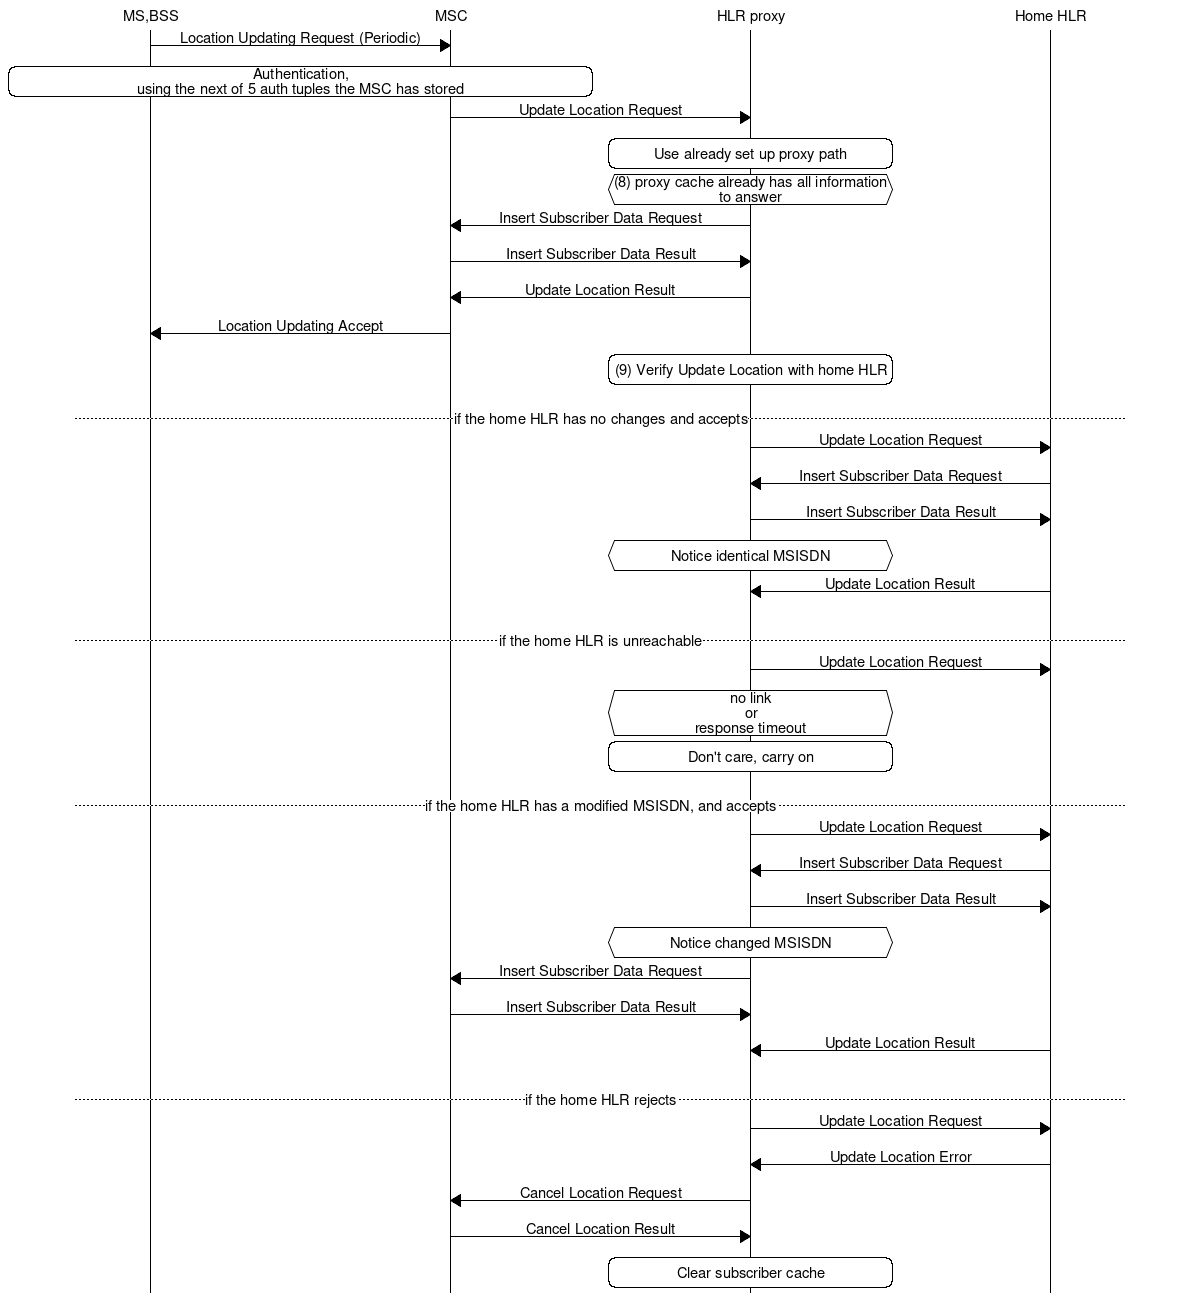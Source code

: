 msc {
  hscale="2";
  ms[label="MS,BSS"],__msc[label="MSC"],hlr[label="HLR proxy"],home[label="Home HLR"];

  ms => __msc [label="Location Updating Request (Periodic)"];
  ms rbox __msc [label="Authentication,\nusing the next of 5 auth tuples the MSC has stored"];
  __msc => hlr [label="Update Location Request"];
  hlr rbox hlr [label="Use already set up proxy path"];
  hlr abox hlr [label="(8) proxy cache already has all information to answer"];
  __msc <= hlr [label="Insert Subscriber Data Request"];
  __msc => hlr [label="Insert Subscriber Data Result"];
  __msc <= hlr [label="Update Location Result"];
  ms <= __msc [label="Location Updating Accept"];
  hlr rbox hlr [label="(9) Verify Update Location with home HLR"];
  |||;
  --- [label="if the home HLR has no changes and accepts"];
  hlr => home [label="Update Location Request"];
  hlr <= home [label="Insert Subscriber Data Request"];
  hlr => home [label="Insert Subscriber Data Result"];
  hlr abox hlr [label="Notice identical MSISDN"];
  hlr <= home [label="Update Location Result"];
  |||;
  --- [label="if the home HLR is unreachable"];
  hlr => home [label="Update Location Request"];
  hlr abox hlr [label="no link\nor\nresponse timeout"];
  hlr rbox hlr [label="Don't care, carry on"];
  |||;
  --- [label="if the home HLR has a modified MSISDN, and accepts"];
  hlr => home [label="Update Location Request"];
  hlr <= home [label="Insert Subscriber Data Request"];
  hlr => home [label="Insert Subscriber Data Result"];
  hlr abox hlr [label="Notice changed MSISDN"];
  __msc <= hlr [label="Insert Subscriber Data Request"];
  __msc => hlr [label="Insert Subscriber Data Result"];
  hlr <= home [label="Update Location Result"];
  |||;
  --- [label="if the home HLR rejects"];
  hlr => home [label="Update Location Request"];
  hlr <= home [label="Update Location Error"];
  __msc <= hlr [label="Cancel Location Request"];
  __msc => hlr [label="Cancel Location Result"];
  hlr rbox hlr [label="Clear subscriber cache"];
}
